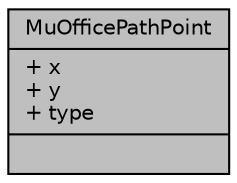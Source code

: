 digraph "MuOfficePathPoint"
{
 // LATEX_PDF_SIZE
  edge [fontname="Helvetica",fontsize="10",labelfontname="Helvetica",labelfontsize="10"];
  node [fontname="Helvetica",fontsize="10",shape=record];
  Node1 [label="{MuOfficePathPoint\n|+ x\l+ y\l+ type\l|}",height=0.2,width=0.4,color="black", fillcolor="grey75", style="filled", fontcolor="black",tooltip=" "];
}
